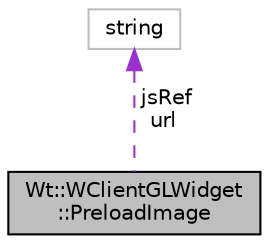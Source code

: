 digraph "Wt::WClientGLWidget::PreloadImage"
{
 // LATEX_PDF_SIZE
  edge [fontname="Helvetica",fontsize="10",labelfontname="Helvetica",labelfontsize="10"];
  node [fontname="Helvetica",fontsize="10",shape=record];
  Node1 [label="Wt::WClientGLWidget\l::PreloadImage",height=0.2,width=0.4,color="black", fillcolor="grey75", style="filled", fontcolor="black",tooltip=" "];
  Node2 -> Node1 [dir="back",color="darkorchid3",fontsize="10",style="dashed",label=" jsRef\nurl" ];
  Node2 [label="string",height=0.2,width=0.4,color="grey75", fillcolor="white", style="filled",tooltip=" "];
}
